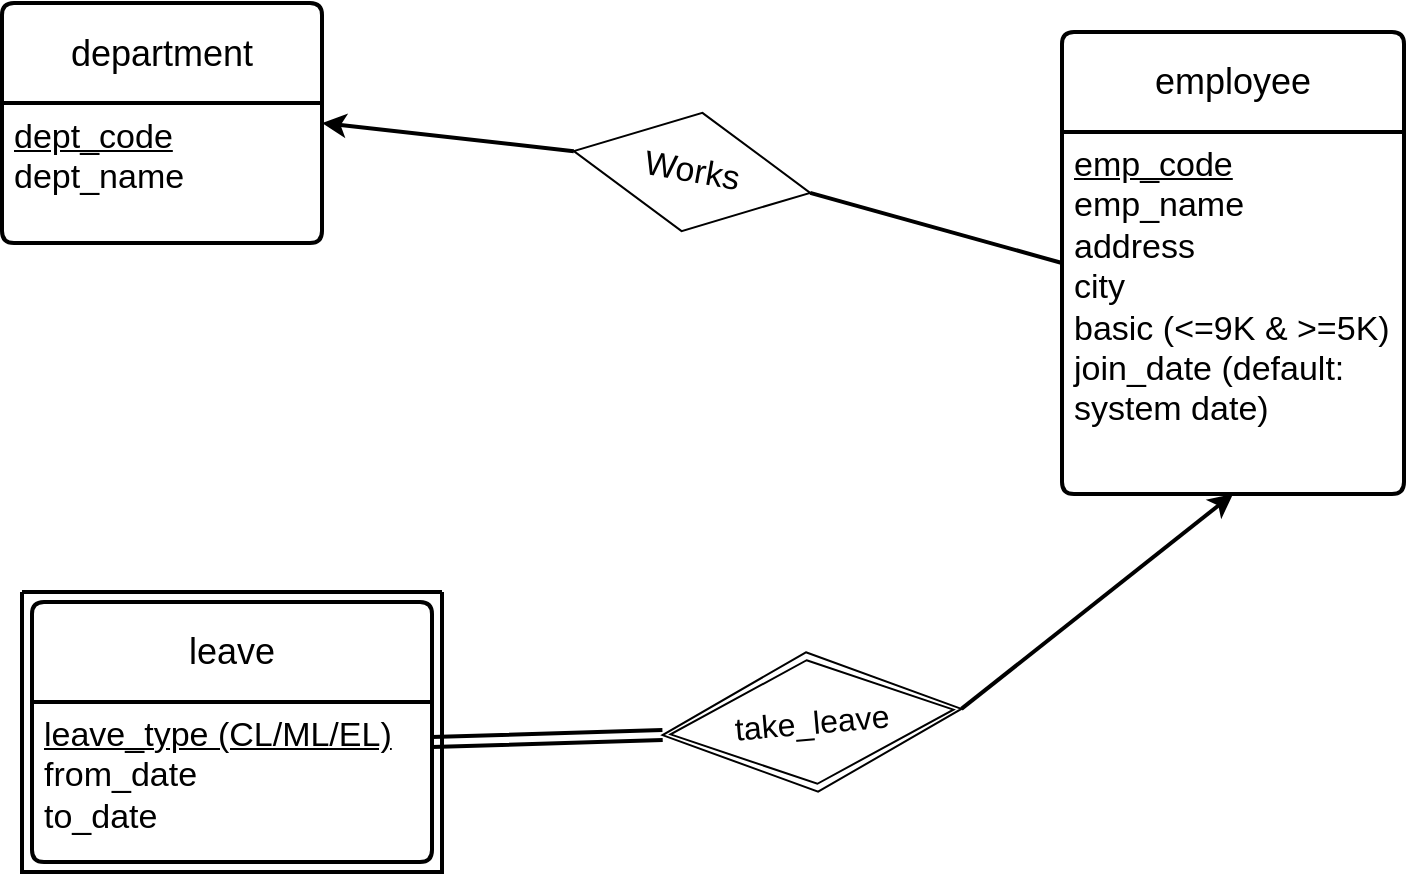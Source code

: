 <mxfile version="21.0.2" type="device"><diagram name="Page-1" id="YeaH8MkZ0_VK6DFU_nP6"><mxGraphModel dx="1050" dy="483" grid="1" gridSize="10" guides="1" tooltips="1" connect="1" arrows="1" fold="1" page="1" pageScale="1" pageWidth="850" pageHeight="1100" math="0" shadow="0"><root><mxCell id="0"/><mxCell id="1" parent="0"/><mxCell id="K3FGgHU1epKpCiiDe3qC-1" value="&lt;font style=&quot;font-size: 18px;&quot;&gt;department&lt;/font&gt;" style="swimlane;childLayout=stackLayout;horizontal=1;startSize=50;horizontalStack=0;rounded=1;fontSize=14;fontStyle=0;strokeWidth=2;resizeParent=0;resizeLast=1;shadow=0;dashed=0;align=center;arcSize=4;whiteSpace=wrap;html=1;" vertex="1" parent="1"><mxGeometry x="80" y="65.5" width="160" height="120" as="geometry"><mxRectangle x="70" y="30" width="130" height="50" as="alternateBounds"/></mxGeometry></mxCell><mxCell id="K3FGgHU1epKpCiiDe3qC-2" value="&lt;font style=&quot;font-size: 17px;&quot;&gt;&lt;u&gt;dept_code&lt;/u&gt;&lt;br&gt;dept_name&lt;/font&gt;" style="align=left;strokeColor=none;fillColor=none;spacingLeft=4;fontSize=12;verticalAlign=top;resizable=0;rotatable=0;part=1;html=1;" vertex="1" parent="K3FGgHU1epKpCiiDe3qC-1"><mxGeometry y="50" width="160" height="70" as="geometry"/></mxCell><mxCell id="K3FGgHU1epKpCiiDe3qC-5" value="&lt;h4&gt;&lt;span style=&quot;font-weight: normal;&quot;&gt;&lt;font style=&quot;font-size: 17px;&quot;&gt;Works&lt;/font&gt;&lt;/span&gt;&lt;/h4&gt;" style="shape=rhombus;perimeter=rhombusPerimeter;whiteSpace=wrap;html=1;align=center;rotation=10;" vertex="1" parent="1"><mxGeometry x="365" y="120" width="120" height="60" as="geometry"/></mxCell><mxCell id="K3FGgHU1epKpCiiDe3qC-11" value="&lt;font style=&quot;font-size: 18px;&quot;&gt;employee&lt;/font&gt;" style="swimlane;childLayout=stackLayout;horizontal=1;startSize=50;horizontalStack=0;rounded=1;fontSize=14;fontStyle=0;strokeWidth=2;resizeParent=0;resizeLast=1;shadow=0;dashed=0;align=center;arcSize=4;whiteSpace=wrap;html=1;glass=0;rotation=0;swimlaneFillColor=none;perimeterSpacing=0;swimlaneLine=1;" vertex="1" parent="1"><mxGeometry x="610" y="80" width="171" height="231" as="geometry"><mxRectangle x="70" y="30" width="130" height="50" as="alternateBounds"/></mxGeometry></mxCell><mxCell id="K3FGgHU1epKpCiiDe3qC-12" value="&lt;font style=&quot;font-size: 17px;&quot;&gt;&lt;u&gt;emp_code&lt;/u&gt;&lt;br&gt;emp_name&lt;br&gt;address&lt;br&gt;city&lt;br&gt;basic (&amp;lt;=9K &amp;amp; &amp;gt;=5K)&lt;br&gt;join_date (default:&lt;br&gt;system date)&lt;br&gt;&lt;br&gt;&lt;/font&gt;" style="align=left;strokeColor=none;fillColor=none;spacingLeft=4;fontSize=12;verticalAlign=top;resizable=0;rotatable=0;part=1;html=1;" vertex="1" parent="K3FGgHU1epKpCiiDe3qC-11"><mxGeometry y="50" width="171" height="181" as="geometry"/></mxCell><mxCell id="K3FGgHU1epKpCiiDe3qC-14" value="" style="endArrow=none;html=1;rounded=0;entryX=0;entryY=0.5;entryDx=0;entryDy=0;strokeWidth=2;exitX=1;exitY=0.5;exitDx=0;exitDy=0;" edge="1" parent="1" source="K3FGgHU1epKpCiiDe3qC-5" target="K3FGgHU1epKpCiiDe3qC-11"><mxGeometry width="50" height="50" relative="1" as="geometry"><mxPoint x="400" y="290" as="sourcePoint"/><mxPoint x="450" y="240" as="targetPoint"/></mxGeometry></mxCell><mxCell id="K3FGgHU1epKpCiiDe3qC-15" value="" style="endArrow=classic;html=1;rounded=0;exitX=0;exitY=0.5;exitDx=0;exitDy=0;strokeWidth=2;entryX=1;entryY=0.143;entryDx=0;entryDy=0;entryPerimeter=0;" edge="1" parent="1" source="K3FGgHU1epKpCiiDe3qC-5" target="K3FGgHU1epKpCiiDe3qC-2"><mxGeometry width="50" height="50" relative="1" as="geometry"><mxPoint x="400" y="290" as="sourcePoint"/><mxPoint x="240" y="120" as="targetPoint"/></mxGeometry></mxCell><mxCell id="K3FGgHU1epKpCiiDe3qC-45" value="&lt;font style=&quot;font-size: 16px;&quot;&gt;take_leave&lt;/font&gt;" style="shape=rhombus;double=1;perimeter=rhombusPerimeter;whiteSpace=wrap;html=1;align=center;rotation=-5;" vertex="1" parent="1"><mxGeometry x="410" y="390" width="150" height="70" as="geometry"/></mxCell><mxCell id="K3FGgHU1epKpCiiDe3qC-48" value="" style="endArrow=none;html=1;rounded=0;shape=link;exitX=1;exitY=0.25;exitDx=0;exitDy=0;entryX=0;entryY=0.5;entryDx=0;entryDy=0;strokeWidth=2;" edge="1" parent="1" source="K3FGgHU1epKpCiiDe3qC-44" target="K3FGgHU1epKpCiiDe3qC-45"><mxGeometry width="50" height="50" relative="1" as="geometry"><mxPoint x="370" y="530" as="sourcePoint"/><mxPoint x="420" y="480" as="targetPoint"/></mxGeometry></mxCell><mxCell id="K3FGgHU1epKpCiiDe3qC-49" value="" style="endArrow=classic;html=1;rounded=0;entryX=0.5;entryY=1;entryDx=0;entryDy=0;exitX=1;exitY=0.5;exitDx=0;exitDy=0;strokeWidth=2;" edge="1" parent="1" source="K3FGgHU1epKpCiiDe3qC-45" target="K3FGgHU1epKpCiiDe3qC-12"><mxGeometry width="50" height="50" relative="1" as="geometry"><mxPoint x="410" y="360" as="sourcePoint"/><mxPoint x="460" y="310" as="targetPoint"/></mxGeometry></mxCell><mxCell id="K3FGgHU1epKpCiiDe3qC-57" value="" style="swimlane;startSize=0;strokeWidth=2;rounded=1;" vertex="1" parent="1"><mxGeometry x="90" y="360" width="210" height="140" as="geometry"/></mxCell><mxCell id="K3FGgHU1epKpCiiDe3qC-43" value="&lt;font style=&quot;font-size: 18px;&quot;&gt;leave&lt;/font&gt;" style="swimlane;childLayout=stackLayout;horizontal=1;startSize=50;horizontalStack=0;rounded=1;fontSize=14;fontStyle=0;strokeWidth=2;resizeParent=0;resizeLast=1;shadow=0;dashed=0;double=1;align=center;arcSize=4;whiteSpace=wrap;html=1;glass=0;rotation=0;swimlaneFillColor=none;perimeterSpacing=0;swimlaneLine=1;strokeColor=default;" vertex="1" parent="K3FGgHU1epKpCiiDe3qC-57"><mxGeometry x="5" y="5" width="200" height="130" as="geometry"><mxRectangle x="70" y="30" width="130" height="50" as="alternateBounds"/></mxGeometry></mxCell><mxCell id="K3FGgHU1epKpCiiDe3qC-44" value="&lt;font style=&quot;font-size: 17px;&quot;&gt;&lt;u&gt;leave_type (CL/ML/EL)&lt;br&gt;&lt;/u&gt;from_date&lt;br&gt;to_date&lt;br&gt;&lt;/font&gt;" style="align=left;strokeColor=none;fillColor=none;spacingLeft=4;fontSize=12;verticalAlign=top;resizable=0;rotatable=0;part=1;html=1;" vertex="1" parent="K3FGgHU1epKpCiiDe3qC-43"><mxGeometry y="50" width="200" height="80" as="geometry"/></mxCell></root></mxGraphModel></diagram></mxfile>